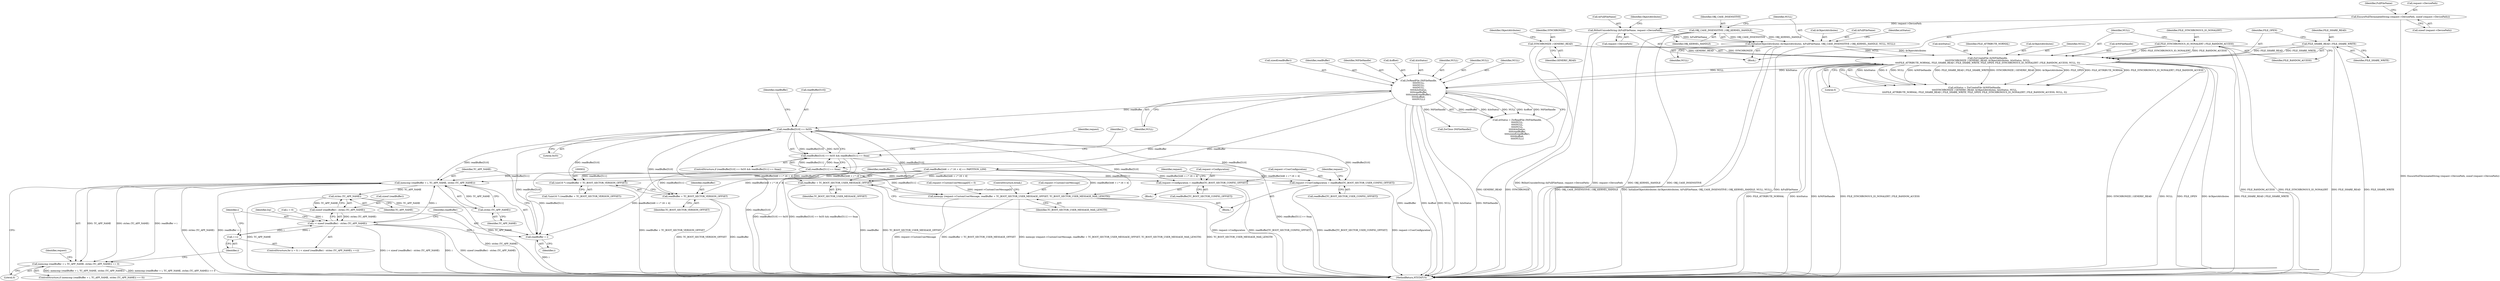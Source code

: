 digraph "0_VeraCrypt_f30f9339c9a0b9bbcc6f5ad38804af39db1f479e@API" {
"1000837" [label="(Call,readBuffer[510] == 0x55)"];
"1000812" [label="(Call,ZwReadFile (NtFileHandle,\n\t\t\t\t\tNULL,\n\t\t\t\t\tNULL,\n\t\t\t\t\tNULL,\n\t\t\t\t\t&IoStatus,\n\t\t\t\t\treadBuffer,\n\t\t\t\t\tsizeof(readBuffer),\n\t\t\t\t\t&offset,\n\t\t\t\t\tNULL))"];
"1000780" [label="(Call,ZwCreateFile (&NtFileHandle,\n\t\t\t\tSYNCHRONIZE | GENERIC_READ, &ObjectAttributes, &IoStatus, NULL,\n\t\t\t\tFILE_ATTRIBUTE_NORMAL, FILE_SHARE_READ | FILE_SHARE_WRITE, FILE_OPEN, FILE_SYNCHRONOUS_IO_NONALERT | FILE_RANDOM_ACCESS, NULL, 0))"];
"1000783" [label="(Call,SYNCHRONIZE | GENERIC_READ)"];
"1000768" [label="(Call,InitializeObjectAttributes (&ObjectAttributes, &FullFileName, OBJ_CASE_INSENSITIVE | OBJ_KERNEL_HANDLE, NULL, NULL))"];
"1000762" [label="(Call,RtlInitUnicodeString (&FullFileName, request->DevicePath))"];
"1000754" [label="(Call,EnsureNullTerminatedString (request->DevicePath, sizeof (request->DevicePath)))"];
"1000773" [label="(Call,OBJ_CASE_INSENSITIVE | OBJ_KERNEL_HANDLE)"];
"1000792" [label="(Call,FILE_SHARE_READ | FILE_SHARE_WRITE)"];
"1000796" [label="(Call,FILE_SYNCHRONOUS_IO_NONALERT | FILE_RANDOM_ACCESS)"];
"1000836" [label="(Call,readBuffer[510] == 0x55 && readBuffer[511] == 0xaa)"];
"1000916" [label="(Call,memcmp (readBuffer + i, TC_APP_NAME, strlen (TC_APP_NAME)))"];
"1000909" [label="(Call,strlen (TC_APP_NAME))"];
"1000906" [label="(Call,sizeof (readBuffer) - strlen (TC_APP_NAME))"];
"1000904" [label="(Call,i < sizeof (readBuffer) - strlen (TC_APP_NAME))"];
"1000911" [label="(Call,++i)"];
"1000917" [label="(Call,readBuffer + i)"];
"1000921" [label="(Call,strlen (TC_APP_NAME))"];
"1000915" [label="(Call,memcmp (readBuffer + i, TC_APP_NAME, strlen (TC_APP_NAME)) == 0)"];
"1000931" [label="(Call,(uint16 *) (readBuffer + TC_BOOT_SECTOR_VERSION_OFFSET))"];
"1000933" [label="(Call,readBuffer + TC_BOOT_SECTOR_VERSION_OFFSET)"];
"1000936" [label="(Call,request->Configuration = readBuffer[TC_BOOT_SECTOR_CONFIG_OFFSET])"];
"1000956" [label="(Call,request->UserConfiguration = readBuffer[TC_BOOT_SECTOR_USER_CONFIG_OFFSET])"];
"1000963" [label="(Call,memcpy (request->CustomUserMessage, readBuffer + TC_BOOT_SECTOR_USER_MESSAGE_OFFSET, TC_BOOT_SECTOR_USER_MESSAGE_MAX_LENGTH))"];
"1000967" [label="(Call,readBuffer + TC_BOOT_SECTOR_USER_MESSAGE_OFFSET)"];
"1000784" [label="(Identifier,SYNCHRONIZE)"];
"1000786" [label="(Call,&ObjectAttributes)"];
"1000927" [label="(Identifier,request)"];
"1000912" [label="(Identifier,i)"];
"1000956" [label="(Call,request->UserConfiguration = readBuffer[TC_BOOT_SECTOR_USER_CONFIG_OFFSET])"];
"1000764" [label="(Identifier,FullFileName)"];
"1000860" [label="(Call,readBuffer[446 + i * 16 + 4] == PARTITION_LDM)"];
"1000769" [label="(Call,&ObjectAttributes)"];
"1000909" [label="(Call,strlen (TC_APP_NAME))"];
"1000797" [label="(Identifier,FILE_SYNCHRONOUS_IO_NONALERT)"];
"1000816" [label="(Identifier,NULL)"];
"1000900" [label="(ControlStructure,for (i = 0; i < sizeof (readBuffer) - strlen (TC_APP_NAME); ++i))"];
"1000835" [label="(ControlStructure,if (readBuffer[510] == 0x55 && readBuffer[511] == 0xaa))"];
"1000934" [label="(Identifier,readBuffer)"];
"1000820" [label="(Call,sizeof(readBuffer))"];
"1000800" [label="(Literal,0)"];
"1000916" [label="(Call,memcmp (readBuffer + i, TC_APP_NAME, strlen (TC_APP_NAME)))"];
"1000777" [label="(Identifier,NULL)"];
"1000933" [label="(Call,readBuffer + TC_BOOT_SECTOR_VERSION_OFFSET)"];
"1000790" [label="(Identifier,NULL)"];
"1000819" [label="(Identifier,readBuffer)"];
"1000935" [label="(Identifier,TC_BOOT_SECTOR_VERSION_OFFSET)"];
"1000968" [label="(Identifier,readBuffer)"];
"1000955" [label="(Block,)"];
"1000964" [label="(Call,request->CustomUserMessage)"];
"1000837" [label="(Call,readBuffer[510] == 0x55)"];
"1000937" [label="(Call,request->Configuration)"];
"1000838" [label="(Call,readBuffer[510])"];
"1000773" [label="(Call,OBJ_CASE_INSENSITIVE | OBJ_KERNEL_HANDLE)"];
"1000780" [label="(Call,ZwCreateFile (&NtFileHandle,\n\t\t\t\tSYNCHRONIZE | GENERIC_READ, &ObjectAttributes, &IoStatus, NULL,\n\t\t\t\tFILE_ATTRIBUTE_NORMAL, FILE_SHARE_READ | FILE_SHARE_WRITE, FILE_OPEN, FILE_SYNCHRONOUS_IO_NONALERT | FILE_RANDOM_ACCESS, NULL, 0))"];
"1000851" [label="(Identifier,i)"];
"1000920" [label="(Identifier,TC_APP_NAME)"];
"1000947" [label="(Identifier,request)"];
"1000754" [label="(Call,EnsureNullTerminatedString (request->DevicePath, sizeof (request->DevicePath)))"];
"1000813" [label="(Identifier,NtFileHandle)"];
"1000844" [label="(Identifier,readBuffer)"];
"1000775" [label="(Identifier,OBJ_KERNEL_HANDLE)"];
"1000957" [label="(Call,request->UserConfiguration)"];
"1000915" [label="(Call,memcmp (readBuffer + i, TC_APP_NAME, strlen (TC_APP_NAME)) == 0)"];
"1000793" [label="(Identifier,FILE_SHARE_READ)"];
"1000906" [label="(Call,sizeof (readBuffer) - strlen (TC_APP_NAME))"];
"1000778" [label="(Call,ntStatus = ZwCreateFile (&NtFileHandle,\n\t\t\t\tSYNCHRONIZE | GENERIC_READ, &ObjectAttributes, &IoStatus, NULL,\n\t\t\t\tFILE_ATTRIBUTE_NORMAL, FILE_SHARE_READ | FILE_SHARE_WRITE, FILE_OPEN, FILE_SYNCHRONOUS_IO_NONALERT | FILE_RANDOM_ACCESS, NULL, 0))"];
"1000795" [label="(Identifier,FILE_OPEN)"];
"1000904" [label="(Call,i < sizeof (readBuffer) - strlen (TC_APP_NAME))"];
"1000776" [label="(Identifier,NULL)"];
"1000940" [label="(Call,readBuffer[TC_BOOT_SECTOR_CONFIG_OFFSET])"];
"1000798" [label="(Identifier,FILE_RANDOM_ACCESS)"];
"1000905" [label="(Identifier,i)"];
"1000768" [label="(Call,InitializeObjectAttributes (&ObjectAttributes, &FullFileName, OBJ_CASE_INSENSITIVE | OBJ_KERNEL_HANDLE, NULL, NULL))"];
"1000758" [label="(Call,sizeof (request->DevicePath))"];
"1000822" [label="(Call,&offset)"];
"1000842" [label="(Call,readBuffer[511] == 0xaa)"];
"1000796" [label="(Call,FILE_SYNCHRONOUS_IO_NONALERT | FILE_RANDOM_ACCESS)"];
"1000975" [label="(Identifier,Irp)"];
"1000967" [label="(Call,readBuffer + TC_BOOT_SECTOR_USER_MESSAGE_OFFSET)"];
"1000914" [label="(ControlStructure,if (memcmp (readBuffer + i, TC_APP_NAME, strlen (TC_APP_NAME)) == 0))"];
"1000763" [label="(Call,&FullFileName)"];
"1000817" [label="(Call,&IoStatus)"];
"1000919" [label="(Identifier,i)"];
"1000907" [label="(Call,sizeof (readBuffer))"];
"1000841" [label="(Literal,0x55)"];
"1000901" [label="(Call,i = 0)"];
"1000917" [label="(Call,readBuffer + i)"];
"1000924" [label="(Block,)"];
"1000965" [label="(Identifier,request)"];
"1000814" [label="(Identifier,NULL)"];
"1000893" [label="(Call,request->CustomUserMessage[0] = 0)"];
"1000921" [label="(Call,strlen (TC_APP_NAME))"];
"1000960" [label="(Call,readBuffer[TC_BOOT_SECTOR_USER_CONFIG_OFFSET])"];
"1000765" [label="(Call,request->DevicePath)"];
"1000770" [label="(Identifier,ObjectAttributes)"];
"1000799" [label="(Identifier,NULL)"];
"1000792" [label="(Call,FILE_SHARE_READ | FILE_SHARE_WRITE)"];
"1000969" [label="(Identifier,TC_BOOT_SECTOR_USER_MESSAGE_OFFSET)"];
"1000824" [label="(Identifier,NULL)"];
"1000755" [label="(Call,request->DevicePath)"];
"1000729" [label="(Block,)"];
"1000936" [label="(Call,request->Configuration = readBuffer[TC_BOOT_SECTOR_CONFIG_OFFSET])"];
"1000922" [label="(Identifier,TC_APP_NAME)"];
"1000970" [label="(Identifier,TC_BOOT_SECTOR_USER_MESSAGE_MAX_LENGTH)"];
"1000762" [label="(Call,RtlInitUnicodeString (&FullFileName, request->DevicePath))"];
"1000812" [label="(Call,ZwReadFile (NtFileHandle,\n\t\t\t\t\tNULL,\n\t\t\t\t\tNULL,\n\t\t\t\t\tNULL,\n\t\t\t\t\t&IoStatus,\n\t\t\t\t\treadBuffer,\n\t\t\t\t\tsizeof(readBuffer),\n\t\t\t\t\t&offset,\n\t\t\t\t\tNULL))"];
"1000794" [label="(Identifier,FILE_SHARE_WRITE)"];
"1000783" [label="(Call,SYNCHRONIZE | GENERIC_READ)"];
"1000787" [label="(Identifier,ObjectAttributes)"];
"1000771" [label="(Call,&FullFileName)"];
"1000971" [label="(ControlStructure,break;)"];
"1000880" [label="(Identifier,request)"];
"1000781" [label="(Call,&NtFileHandle)"];
"1000963" [label="(Call,memcpy (request->CustomUserMessage, readBuffer + TC_BOOT_SECTOR_USER_MESSAGE_OFFSET, TC_BOOT_SECTOR_USER_MESSAGE_MAX_LENGTH))"];
"1003125" [label="(MethodReturn,NTSTATUS)"];
"1000836" [label="(Call,readBuffer[510] == 0x55 && readBuffer[511] == 0xaa)"];
"1000815" [label="(Identifier,NULL)"];
"1000911" [label="(Call,++i)"];
"1000774" [label="(Identifier,OBJ_CASE_INSENSITIVE)"];
"1000788" [label="(Call,&IoStatus)"];
"1001004" [label="(Call,ZwClose (NtFileHandle))"];
"1000931" [label="(Call,(uint16 *) (readBuffer + TC_BOOT_SECTOR_VERSION_OFFSET))"];
"1000918" [label="(Identifier,readBuffer)"];
"1000930" [label="(Call,*(uint16 *) (readBuffer + TC_BOOT_SECTOR_VERSION_OFFSET))"];
"1000779" [label="(Identifier,ntStatus)"];
"1000923" [label="(Literal,0)"];
"1000791" [label="(Identifier,FILE_ATTRIBUTE_NORMAL)"];
"1000810" [label="(Call,ntStatus = ZwReadFile (NtFileHandle,\n\t\t\t\t\tNULL,\n\t\t\t\t\tNULL,\n\t\t\t\t\tNULL,\n\t\t\t\t\t&IoStatus,\n\t\t\t\t\treadBuffer,\n\t\t\t\t\tsizeof(readBuffer),\n\t\t\t\t\t&offset,\n\t\t\t\t\tNULL))"];
"1000910" [label="(Identifier,TC_APP_NAME)"];
"1000785" [label="(Identifier,GENERIC_READ)"];
"1000837" -> "1000836"  [label="AST: "];
"1000837" -> "1000841"  [label="CFG: "];
"1000838" -> "1000837"  [label="AST: "];
"1000841" -> "1000837"  [label="AST: "];
"1000844" -> "1000837"  [label="CFG: "];
"1000836" -> "1000837"  [label="CFG: "];
"1000837" -> "1003125"  [label="DDG: readBuffer[510]"];
"1000837" -> "1000836"  [label="DDG: readBuffer[510]"];
"1000837" -> "1000836"  [label="DDG: 0x55"];
"1000812" -> "1000837"  [label="DDG: readBuffer"];
"1000837" -> "1000916"  [label="DDG: readBuffer[510]"];
"1000837" -> "1000917"  [label="DDG: readBuffer[510]"];
"1000837" -> "1000931"  [label="DDG: readBuffer[510]"];
"1000837" -> "1000933"  [label="DDG: readBuffer[510]"];
"1000837" -> "1000936"  [label="DDG: readBuffer[510]"];
"1000837" -> "1000956"  [label="DDG: readBuffer[510]"];
"1000837" -> "1000963"  [label="DDG: readBuffer[510]"];
"1000837" -> "1000967"  [label="DDG: readBuffer[510]"];
"1000812" -> "1000810"  [label="AST: "];
"1000812" -> "1000824"  [label="CFG: "];
"1000813" -> "1000812"  [label="AST: "];
"1000814" -> "1000812"  [label="AST: "];
"1000815" -> "1000812"  [label="AST: "];
"1000816" -> "1000812"  [label="AST: "];
"1000817" -> "1000812"  [label="AST: "];
"1000819" -> "1000812"  [label="AST: "];
"1000820" -> "1000812"  [label="AST: "];
"1000822" -> "1000812"  [label="AST: "];
"1000824" -> "1000812"  [label="AST: "];
"1000810" -> "1000812"  [label="CFG: "];
"1000812" -> "1003125"  [label="DDG: NULL"];
"1000812" -> "1003125"  [label="DDG: &IoStatus"];
"1000812" -> "1003125"  [label="DDG: NtFileHandle"];
"1000812" -> "1003125"  [label="DDG: readBuffer"];
"1000812" -> "1003125"  [label="DDG: &offset"];
"1000812" -> "1000810"  [label="DDG: readBuffer"];
"1000812" -> "1000810"  [label="DDG: &IoStatus"];
"1000812" -> "1000810"  [label="DDG: NULL"];
"1000812" -> "1000810"  [label="DDG: &offset"];
"1000812" -> "1000810"  [label="DDG: NtFileHandle"];
"1000780" -> "1000812"  [label="DDG: NULL"];
"1000780" -> "1000812"  [label="DDG: &IoStatus"];
"1000812" -> "1000842"  [label="DDG: readBuffer"];
"1000812" -> "1000860"  [label="DDG: readBuffer"];
"1000812" -> "1001004"  [label="DDG: NtFileHandle"];
"1000780" -> "1000778"  [label="AST: "];
"1000780" -> "1000800"  [label="CFG: "];
"1000781" -> "1000780"  [label="AST: "];
"1000783" -> "1000780"  [label="AST: "];
"1000786" -> "1000780"  [label="AST: "];
"1000788" -> "1000780"  [label="AST: "];
"1000790" -> "1000780"  [label="AST: "];
"1000791" -> "1000780"  [label="AST: "];
"1000792" -> "1000780"  [label="AST: "];
"1000795" -> "1000780"  [label="AST: "];
"1000796" -> "1000780"  [label="AST: "];
"1000799" -> "1000780"  [label="AST: "];
"1000800" -> "1000780"  [label="AST: "];
"1000778" -> "1000780"  [label="CFG: "];
"1000780" -> "1003125"  [label="DDG: FILE_SHARE_READ | FILE_SHARE_WRITE"];
"1000780" -> "1003125"  [label="DDG: FILE_ATTRIBUTE_NORMAL"];
"1000780" -> "1003125"  [label="DDG: &IoStatus"];
"1000780" -> "1003125"  [label="DDG: &NtFileHandle"];
"1000780" -> "1003125"  [label="DDG: FILE_SYNCHRONOUS_IO_NONALERT | FILE_RANDOM_ACCESS"];
"1000780" -> "1003125"  [label="DDG: SYNCHRONIZE | GENERIC_READ"];
"1000780" -> "1003125"  [label="DDG: NULL"];
"1000780" -> "1003125"  [label="DDG: FILE_OPEN"];
"1000780" -> "1003125"  [label="DDG: &ObjectAttributes"];
"1000780" -> "1000778"  [label="DDG: &IoStatus"];
"1000780" -> "1000778"  [label="DDG: 0"];
"1000780" -> "1000778"  [label="DDG: NULL"];
"1000780" -> "1000778"  [label="DDG: &NtFileHandle"];
"1000780" -> "1000778"  [label="DDG: FILE_SHARE_READ | FILE_SHARE_WRITE"];
"1000780" -> "1000778"  [label="DDG: SYNCHRONIZE | GENERIC_READ"];
"1000780" -> "1000778"  [label="DDG: &ObjectAttributes"];
"1000780" -> "1000778"  [label="DDG: FILE_OPEN"];
"1000780" -> "1000778"  [label="DDG: FILE_ATTRIBUTE_NORMAL"];
"1000780" -> "1000778"  [label="DDG: FILE_SYNCHRONOUS_IO_NONALERT | FILE_RANDOM_ACCESS"];
"1000783" -> "1000780"  [label="DDG: SYNCHRONIZE"];
"1000783" -> "1000780"  [label="DDG: GENERIC_READ"];
"1000768" -> "1000780"  [label="DDG: &ObjectAttributes"];
"1000768" -> "1000780"  [label="DDG: NULL"];
"1000792" -> "1000780"  [label="DDG: FILE_SHARE_READ"];
"1000792" -> "1000780"  [label="DDG: FILE_SHARE_WRITE"];
"1000796" -> "1000780"  [label="DDG: FILE_SYNCHRONOUS_IO_NONALERT"];
"1000796" -> "1000780"  [label="DDG: FILE_RANDOM_ACCESS"];
"1000783" -> "1000785"  [label="CFG: "];
"1000784" -> "1000783"  [label="AST: "];
"1000785" -> "1000783"  [label="AST: "];
"1000787" -> "1000783"  [label="CFG: "];
"1000783" -> "1003125"  [label="DDG: GENERIC_READ"];
"1000783" -> "1003125"  [label="DDG: SYNCHRONIZE"];
"1000768" -> "1000729"  [label="AST: "];
"1000768" -> "1000777"  [label="CFG: "];
"1000769" -> "1000768"  [label="AST: "];
"1000771" -> "1000768"  [label="AST: "];
"1000773" -> "1000768"  [label="AST: "];
"1000776" -> "1000768"  [label="AST: "];
"1000777" -> "1000768"  [label="AST: "];
"1000779" -> "1000768"  [label="CFG: "];
"1000768" -> "1003125"  [label="DDG: OBJ_CASE_INSENSITIVE | OBJ_KERNEL_HANDLE"];
"1000768" -> "1003125"  [label="DDG: InitializeObjectAttributes (&ObjectAttributes, &FullFileName, OBJ_CASE_INSENSITIVE | OBJ_KERNEL_HANDLE, NULL, NULL)"];
"1000768" -> "1003125"  [label="DDG: &FullFileName"];
"1000762" -> "1000768"  [label="DDG: &FullFileName"];
"1000773" -> "1000768"  [label="DDG: OBJ_CASE_INSENSITIVE"];
"1000773" -> "1000768"  [label="DDG: OBJ_KERNEL_HANDLE"];
"1000762" -> "1000729"  [label="AST: "];
"1000762" -> "1000765"  [label="CFG: "];
"1000763" -> "1000762"  [label="AST: "];
"1000765" -> "1000762"  [label="AST: "];
"1000770" -> "1000762"  [label="CFG: "];
"1000762" -> "1003125"  [label="DDG: RtlInitUnicodeString (&FullFileName, request->DevicePath)"];
"1000762" -> "1003125"  [label="DDG: request->DevicePath"];
"1000754" -> "1000762"  [label="DDG: request->DevicePath"];
"1000754" -> "1000729"  [label="AST: "];
"1000754" -> "1000758"  [label="CFG: "];
"1000755" -> "1000754"  [label="AST: "];
"1000758" -> "1000754"  [label="AST: "];
"1000764" -> "1000754"  [label="CFG: "];
"1000754" -> "1003125"  [label="DDG: EnsureNullTerminatedString (request->DevicePath, sizeof (request->DevicePath))"];
"1000773" -> "1000775"  [label="CFG: "];
"1000774" -> "1000773"  [label="AST: "];
"1000775" -> "1000773"  [label="AST: "];
"1000776" -> "1000773"  [label="CFG: "];
"1000773" -> "1003125"  [label="DDG: OBJ_CASE_INSENSITIVE"];
"1000773" -> "1003125"  [label="DDG: OBJ_KERNEL_HANDLE"];
"1000792" -> "1000794"  [label="CFG: "];
"1000793" -> "1000792"  [label="AST: "];
"1000794" -> "1000792"  [label="AST: "];
"1000795" -> "1000792"  [label="CFG: "];
"1000792" -> "1003125"  [label="DDG: FILE_SHARE_READ"];
"1000792" -> "1003125"  [label="DDG: FILE_SHARE_WRITE"];
"1000796" -> "1000798"  [label="CFG: "];
"1000797" -> "1000796"  [label="AST: "];
"1000798" -> "1000796"  [label="AST: "];
"1000799" -> "1000796"  [label="CFG: "];
"1000796" -> "1003125"  [label="DDG: FILE_RANDOM_ACCESS"];
"1000796" -> "1003125"  [label="DDG: FILE_SYNCHRONOUS_IO_NONALERT"];
"1000836" -> "1000835"  [label="AST: "];
"1000836" -> "1000842"  [label="CFG: "];
"1000842" -> "1000836"  [label="AST: "];
"1000851" -> "1000836"  [label="CFG: "];
"1000880" -> "1000836"  [label="CFG: "];
"1000836" -> "1003125"  [label="DDG: readBuffer[510] == 0x55 && readBuffer[511] == 0xaa"];
"1000836" -> "1003125"  [label="DDG: readBuffer[511] == 0xaa"];
"1000836" -> "1003125"  [label="DDG: readBuffer[510] == 0x55"];
"1000842" -> "1000836"  [label="DDG: readBuffer[511]"];
"1000842" -> "1000836"  [label="DDG: 0xaa"];
"1000916" -> "1000915"  [label="AST: "];
"1000916" -> "1000921"  [label="CFG: "];
"1000917" -> "1000916"  [label="AST: "];
"1000920" -> "1000916"  [label="AST: "];
"1000921" -> "1000916"  [label="AST: "];
"1000923" -> "1000916"  [label="CFG: "];
"1000916" -> "1003125"  [label="DDG: TC_APP_NAME"];
"1000916" -> "1003125"  [label="DDG: strlen (TC_APP_NAME)"];
"1000916" -> "1003125"  [label="DDG: readBuffer + i"];
"1000916" -> "1000909"  [label="DDG: TC_APP_NAME"];
"1000916" -> "1000915"  [label="DDG: readBuffer + i"];
"1000916" -> "1000915"  [label="DDG: TC_APP_NAME"];
"1000916" -> "1000915"  [label="DDG: strlen (TC_APP_NAME)"];
"1000842" -> "1000916"  [label="DDG: readBuffer[511]"];
"1000860" -> "1000916"  [label="DDG: readBuffer[446 + i * 16 + 4]"];
"1000904" -> "1000916"  [label="DDG: i"];
"1000921" -> "1000916"  [label="DDG: TC_APP_NAME"];
"1000909" -> "1000906"  [label="AST: "];
"1000909" -> "1000910"  [label="CFG: "];
"1000910" -> "1000909"  [label="AST: "];
"1000906" -> "1000909"  [label="CFG: "];
"1000909" -> "1003125"  [label="DDG: TC_APP_NAME"];
"1000909" -> "1000906"  [label="DDG: TC_APP_NAME"];
"1000909" -> "1000921"  [label="DDG: TC_APP_NAME"];
"1000906" -> "1000904"  [label="AST: "];
"1000907" -> "1000906"  [label="AST: "];
"1000904" -> "1000906"  [label="CFG: "];
"1000906" -> "1003125"  [label="DDG: strlen (TC_APP_NAME)"];
"1000906" -> "1000904"  [label="DDG: strlen (TC_APP_NAME)"];
"1000904" -> "1000900"  [label="AST: "];
"1000905" -> "1000904"  [label="AST: "];
"1000918" -> "1000904"  [label="CFG: "];
"1000975" -> "1000904"  [label="CFG: "];
"1000904" -> "1003125"  [label="DDG: i < sizeof (readBuffer) - strlen (TC_APP_NAME)"];
"1000904" -> "1003125"  [label="DDG: i"];
"1000904" -> "1003125"  [label="DDG: sizeof (readBuffer) - strlen (TC_APP_NAME)"];
"1000911" -> "1000904"  [label="DDG: i"];
"1000901" -> "1000904"  [label="DDG: i"];
"1000904" -> "1000911"  [label="DDG: i"];
"1000904" -> "1000917"  [label="DDG: i"];
"1000911" -> "1000900"  [label="AST: "];
"1000911" -> "1000912"  [label="CFG: "];
"1000912" -> "1000911"  [label="AST: "];
"1000905" -> "1000911"  [label="CFG: "];
"1000917" -> "1000919"  [label="CFG: "];
"1000918" -> "1000917"  [label="AST: "];
"1000919" -> "1000917"  [label="AST: "];
"1000920" -> "1000917"  [label="CFG: "];
"1000917" -> "1003125"  [label="DDG: i"];
"1000842" -> "1000917"  [label="DDG: readBuffer[511]"];
"1000860" -> "1000917"  [label="DDG: readBuffer[446 + i * 16 + 4]"];
"1000921" -> "1000922"  [label="CFG: "];
"1000922" -> "1000921"  [label="AST: "];
"1000915" -> "1000914"  [label="AST: "];
"1000915" -> "1000923"  [label="CFG: "];
"1000923" -> "1000915"  [label="AST: "];
"1000927" -> "1000915"  [label="CFG: "];
"1000912" -> "1000915"  [label="CFG: "];
"1000915" -> "1003125"  [label="DDG: memcmp (readBuffer + i, TC_APP_NAME, strlen (TC_APP_NAME))"];
"1000915" -> "1003125"  [label="DDG: memcmp (readBuffer + i, TC_APP_NAME, strlen (TC_APP_NAME)) == 0"];
"1000931" -> "1000930"  [label="AST: "];
"1000931" -> "1000933"  [label="CFG: "];
"1000932" -> "1000931"  [label="AST: "];
"1000933" -> "1000931"  [label="AST: "];
"1000930" -> "1000931"  [label="CFG: "];
"1000931" -> "1003125"  [label="DDG: readBuffer + TC_BOOT_SECTOR_VERSION_OFFSET"];
"1000842" -> "1000931"  [label="DDG: readBuffer[511]"];
"1000860" -> "1000931"  [label="DDG: readBuffer[446 + i * 16 + 4]"];
"1000933" -> "1000935"  [label="CFG: "];
"1000934" -> "1000933"  [label="AST: "];
"1000935" -> "1000933"  [label="AST: "];
"1000933" -> "1003125"  [label="DDG: TC_BOOT_SECTOR_VERSION_OFFSET"];
"1000933" -> "1003125"  [label="DDG: readBuffer"];
"1000842" -> "1000933"  [label="DDG: readBuffer[511]"];
"1000860" -> "1000933"  [label="DDG: readBuffer[446 + i * 16 + 4]"];
"1000936" -> "1000924"  [label="AST: "];
"1000936" -> "1000940"  [label="CFG: "];
"1000937" -> "1000936"  [label="AST: "];
"1000940" -> "1000936"  [label="AST: "];
"1000947" -> "1000936"  [label="CFG: "];
"1000936" -> "1003125"  [label="DDG: request->Configuration"];
"1000936" -> "1003125"  [label="DDG: readBuffer[TC_BOOT_SECTOR_CONFIG_OFFSET]"];
"1000842" -> "1000936"  [label="DDG: readBuffer[511]"];
"1000860" -> "1000936"  [label="DDG: readBuffer[446 + i * 16 + 4]"];
"1000956" -> "1000955"  [label="AST: "];
"1000956" -> "1000960"  [label="CFG: "];
"1000957" -> "1000956"  [label="AST: "];
"1000960" -> "1000956"  [label="AST: "];
"1000965" -> "1000956"  [label="CFG: "];
"1000956" -> "1003125"  [label="DDG: request->UserConfiguration"];
"1000956" -> "1003125"  [label="DDG: readBuffer[TC_BOOT_SECTOR_USER_CONFIG_OFFSET]"];
"1000842" -> "1000956"  [label="DDG: readBuffer[511]"];
"1000860" -> "1000956"  [label="DDG: readBuffer[446 + i * 16 + 4]"];
"1000963" -> "1000955"  [label="AST: "];
"1000963" -> "1000970"  [label="CFG: "];
"1000964" -> "1000963"  [label="AST: "];
"1000967" -> "1000963"  [label="AST: "];
"1000970" -> "1000963"  [label="AST: "];
"1000971" -> "1000963"  [label="CFG: "];
"1000963" -> "1003125"  [label="DDG: request->CustomUserMessage"];
"1000963" -> "1003125"  [label="DDG: readBuffer + TC_BOOT_SECTOR_USER_MESSAGE_OFFSET"];
"1000963" -> "1003125"  [label="DDG: memcpy (request->CustomUserMessage, readBuffer + TC_BOOT_SECTOR_USER_MESSAGE_OFFSET, TC_BOOT_SECTOR_USER_MESSAGE_MAX_LENGTH)"];
"1000963" -> "1003125"  [label="DDG: TC_BOOT_SECTOR_USER_MESSAGE_MAX_LENGTH"];
"1000893" -> "1000963"  [label="DDG: request->CustomUserMessage[0]"];
"1000842" -> "1000963"  [label="DDG: readBuffer[511]"];
"1000860" -> "1000963"  [label="DDG: readBuffer[446 + i * 16 + 4]"];
"1000967" -> "1000969"  [label="CFG: "];
"1000968" -> "1000967"  [label="AST: "];
"1000969" -> "1000967"  [label="AST: "];
"1000970" -> "1000967"  [label="CFG: "];
"1000967" -> "1003125"  [label="DDG: TC_BOOT_SECTOR_USER_MESSAGE_OFFSET"];
"1000967" -> "1003125"  [label="DDG: readBuffer"];
"1000842" -> "1000967"  [label="DDG: readBuffer[511]"];
"1000860" -> "1000967"  [label="DDG: readBuffer[446 + i * 16 + 4]"];
}
